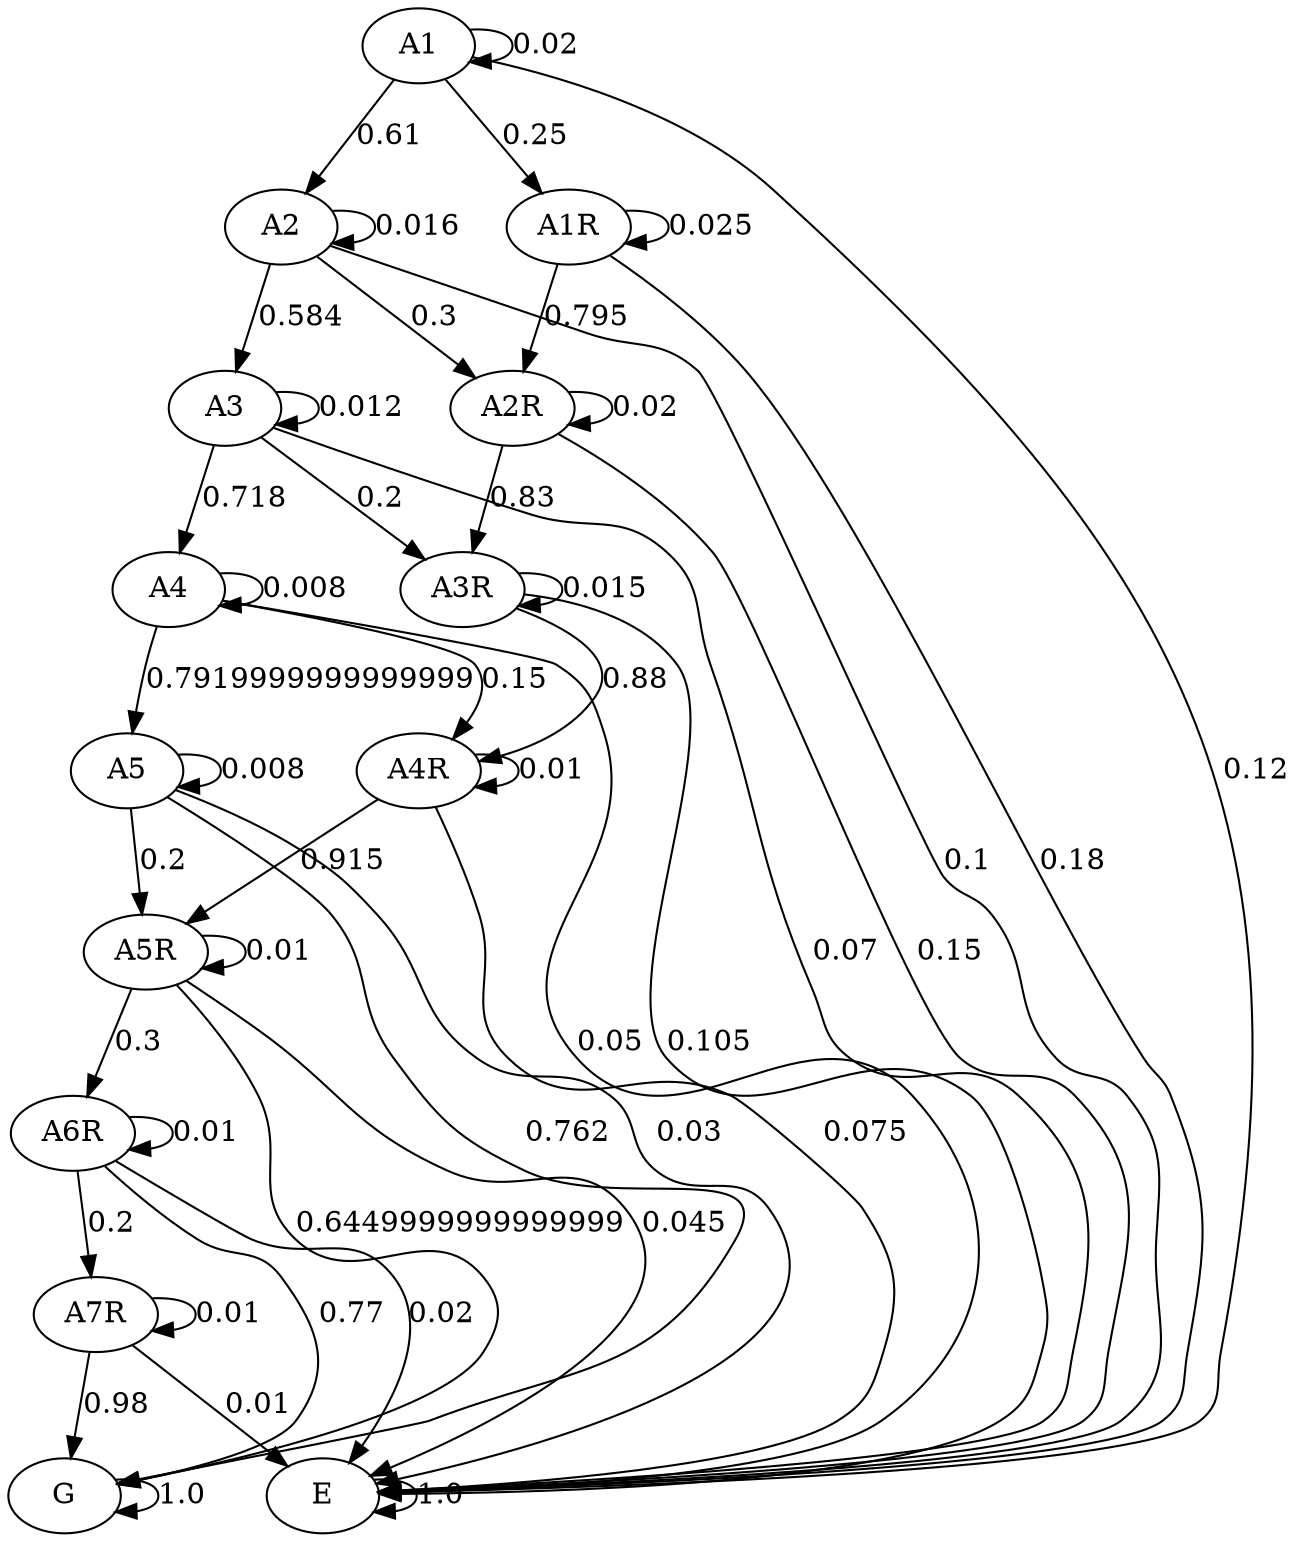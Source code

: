 digraph  {
A1;
A2;
A3;
A4;
A5;
A1R;
A2R;
A3R;
A4R;
A5R;
A6R;
A7R;
G;
E;
A1 -> A1  [key=0, label="0.02", weight="0.02"];
A1 -> A2  [key=0, label="0.61", weight="0.61"];
A1 -> A1R  [key=0, label="0.25", weight="0.25"];
A1 -> E  [key=0, label="0.12", weight="0.12"];
A2 -> A2  [key=0, label="0.016", weight="0.016"];
A2 -> A3  [key=0, label="0.584", weight="0.584"];
A2 -> A2R  [key=0, label="0.3", weight="0.3"];
A2 -> E  [key=0, label="0.1", weight="0.1"];
A3 -> A3  [key=0, label="0.012", weight="0.012"];
A3 -> A4  [key=0, label="0.718", weight="0.718"];
A3 -> A3R  [key=0, label="0.2", weight="0.2"];
A3 -> E  [key=0, label="0.07", weight="0.07"];
A4 -> A4  [key=0, label="0.008", weight="0.008"];
A4 -> A5  [key=0, label="0.7919999999999999", weight="0.7919999999999999"];
A4 -> A4R  [key=0, label="0.15", weight="0.15"];
A4 -> E  [key=0, label="0.05", weight="0.05"];
A5 -> A5  [key=0, label="0.008", weight="0.008"];
A5 -> A5R  [key=0, label="0.2", weight="0.2"];
A5 -> G  [key=0, label="0.762", weight="0.762"];
A5 -> E  [key=0, label="0.03", weight="0.03"];
A1R -> A1R  [key=0, label="0.025", weight="0.025"];
A1R -> A2R  [key=0, label="0.795", weight="0.795"];
A1R -> E  [key=0, label="0.18", weight="0.18"];
A2R -> A2R  [key=0, label="0.02", weight="0.02"];
A2R -> A3R  [key=0, label="0.83", weight="0.83"];
A2R -> E  [key=0, label="0.15", weight="0.15"];
A3R -> A3R  [key=0, label="0.015", weight="0.015"];
A3R -> A4R  [key=0, label="0.88", weight="0.88"];
A3R -> E  [key=0, label="0.105", weight="0.105"];
A4R -> A4R  [key=0, label="0.01", weight="0.01"];
A4R -> A5R  [key=0, label="0.915", weight="0.915"];
A4R -> E  [key=0, label="0.075", weight="0.075"];
A5R -> A5R  [key=0, label="0.01", weight="0.01"];
A5R -> A6R  [key=0, label="0.3", weight="0.3"];
A5R -> G  [key=0, label="0.6449999999999999", weight="0.6449999999999999"];
A5R -> E  [key=0, label="0.045", weight="0.045"];
A6R -> A6R  [key=0, label="0.01", weight="0.01"];
A6R -> A7R  [key=0, label="0.2", weight="0.2"];
A6R -> G  [key=0, label="0.77", weight="0.77"];
A6R -> E  [key=0, label="0.02", weight="0.02"];
A7R -> A7R  [key=0, label="0.01", weight="0.01"];
A7R -> G  [key=0, label="0.98", weight="0.98"];
A7R -> E  [key=0, label="0.01", weight="0.01"];
G -> G  [key=0, label="1.0", weight="1.0"];
E -> E  [key=0, label="1.0", weight="1.0"];
}
